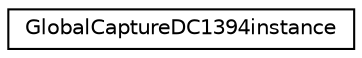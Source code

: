 digraph "Graphical Class Hierarchy"
{
 // INTERACTIVE_SVG=YES
  edge [fontname="Helvetica",fontsize="10",labelfontname="Helvetica",labelfontsize="10"];
  node [fontname="Helvetica",fontsize="10",shape=record];
  rankdir="LR";
  Node1 [label="GlobalCaptureDC1394instance",height=0.2,width=0.4,color="black", fillcolor="white", style="filled",URL="$d3/d74/class_global_capture_d_c1394instance.html",tooltip="A singleton provider of a dc1394 lib context used for capturing with multiple threads. "];
}
